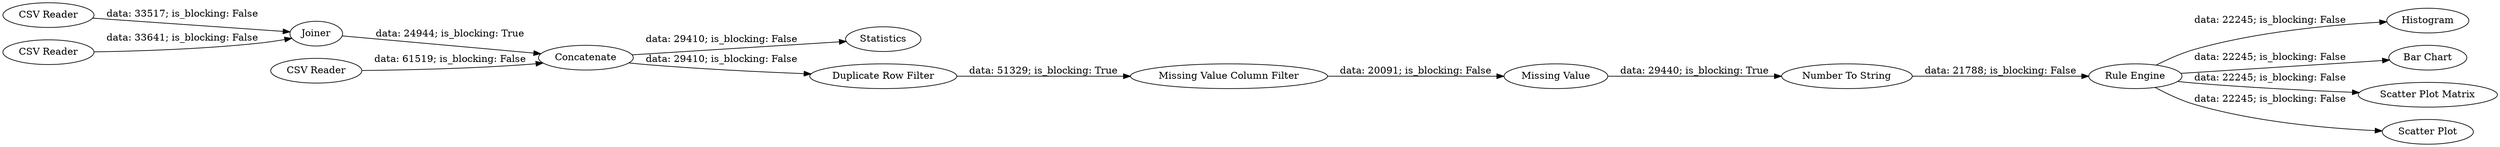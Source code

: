 digraph {
	"-7679754311037027722_5" [label="Missing Value"]
	"-7679754311037027722_26" [label="Missing Value Column Filter"]
	"-7679754311037027722_17" [label="CSV Reader"]
	"-7679754311037027722_45" [label="Rule Engine"]
	"-7679754311037027722_24" [label=Statistics]
	"-7679754311037027722_27" [label="Number To String"]
	"-7679754311037027722_25" [label="Duplicate Row Filter"]
	"-1755544001796779376_41" [label=Histogram]
	"-7679754311037027722_16" [label="CSV Reader"]
	"-7679754311037027722_43" [label="Bar Chart"]
	"-7679754311037027722_22" [label="Scatter Plot Matrix"]
	"-7679754311037027722_9" [label=Joiner]
	"-7679754311037027722_11" [label="Scatter Plot"]
	"-7679754311037027722_18" [label="CSV Reader"]
	"-7679754311037027722_4" [label=Concatenate]
	"-7679754311037027722_18" -> "-7679754311037027722_4" [label="data: 61519; is_blocking: False"]
	"-7679754311037027722_45" -> "-1755544001796779376_41" [label="data: 22245; is_blocking: False"]
	"-7679754311037027722_45" -> "-7679754311037027722_22" [label="data: 22245; is_blocking: False"]
	"-7679754311037027722_26" -> "-7679754311037027722_5" [label="data: 20091; is_blocking: False"]
	"-7679754311037027722_9" -> "-7679754311037027722_4" [label="data: 24944; is_blocking: True"]
	"-7679754311037027722_5" -> "-7679754311037027722_27" [label="data: 29440; is_blocking: True"]
	"-7679754311037027722_45" -> "-7679754311037027722_43" [label="data: 22245; is_blocking: False"]
	"-7679754311037027722_4" -> "-7679754311037027722_25" [label="data: 29410; is_blocking: False"]
	"-7679754311037027722_17" -> "-7679754311037027722_9" [label="data: 33517; is_blocking: False"]
	"-7679754311037027722_25" -> "-7679754311037027722_26" [label="data: 51329; is_blocking: True"]
	"-7679754311037027722_45" -> "-7679754311037027722_11" [label="data: 22245; is_blocking: False"]
	"-7679754311037027722_16" -> "-7679754311037027722_9" [label="data: 33641; is_blocking: False"]
	"-7679754311037027722_4" -> "-7679754311037027722_24" [label="data: 29410; is_blocking: False"]
	"-7679754311037027722_27" -> "-7679754311037027722_45" [label="data: 21788; is_blocking: False"]
	rankdir=LR
}
